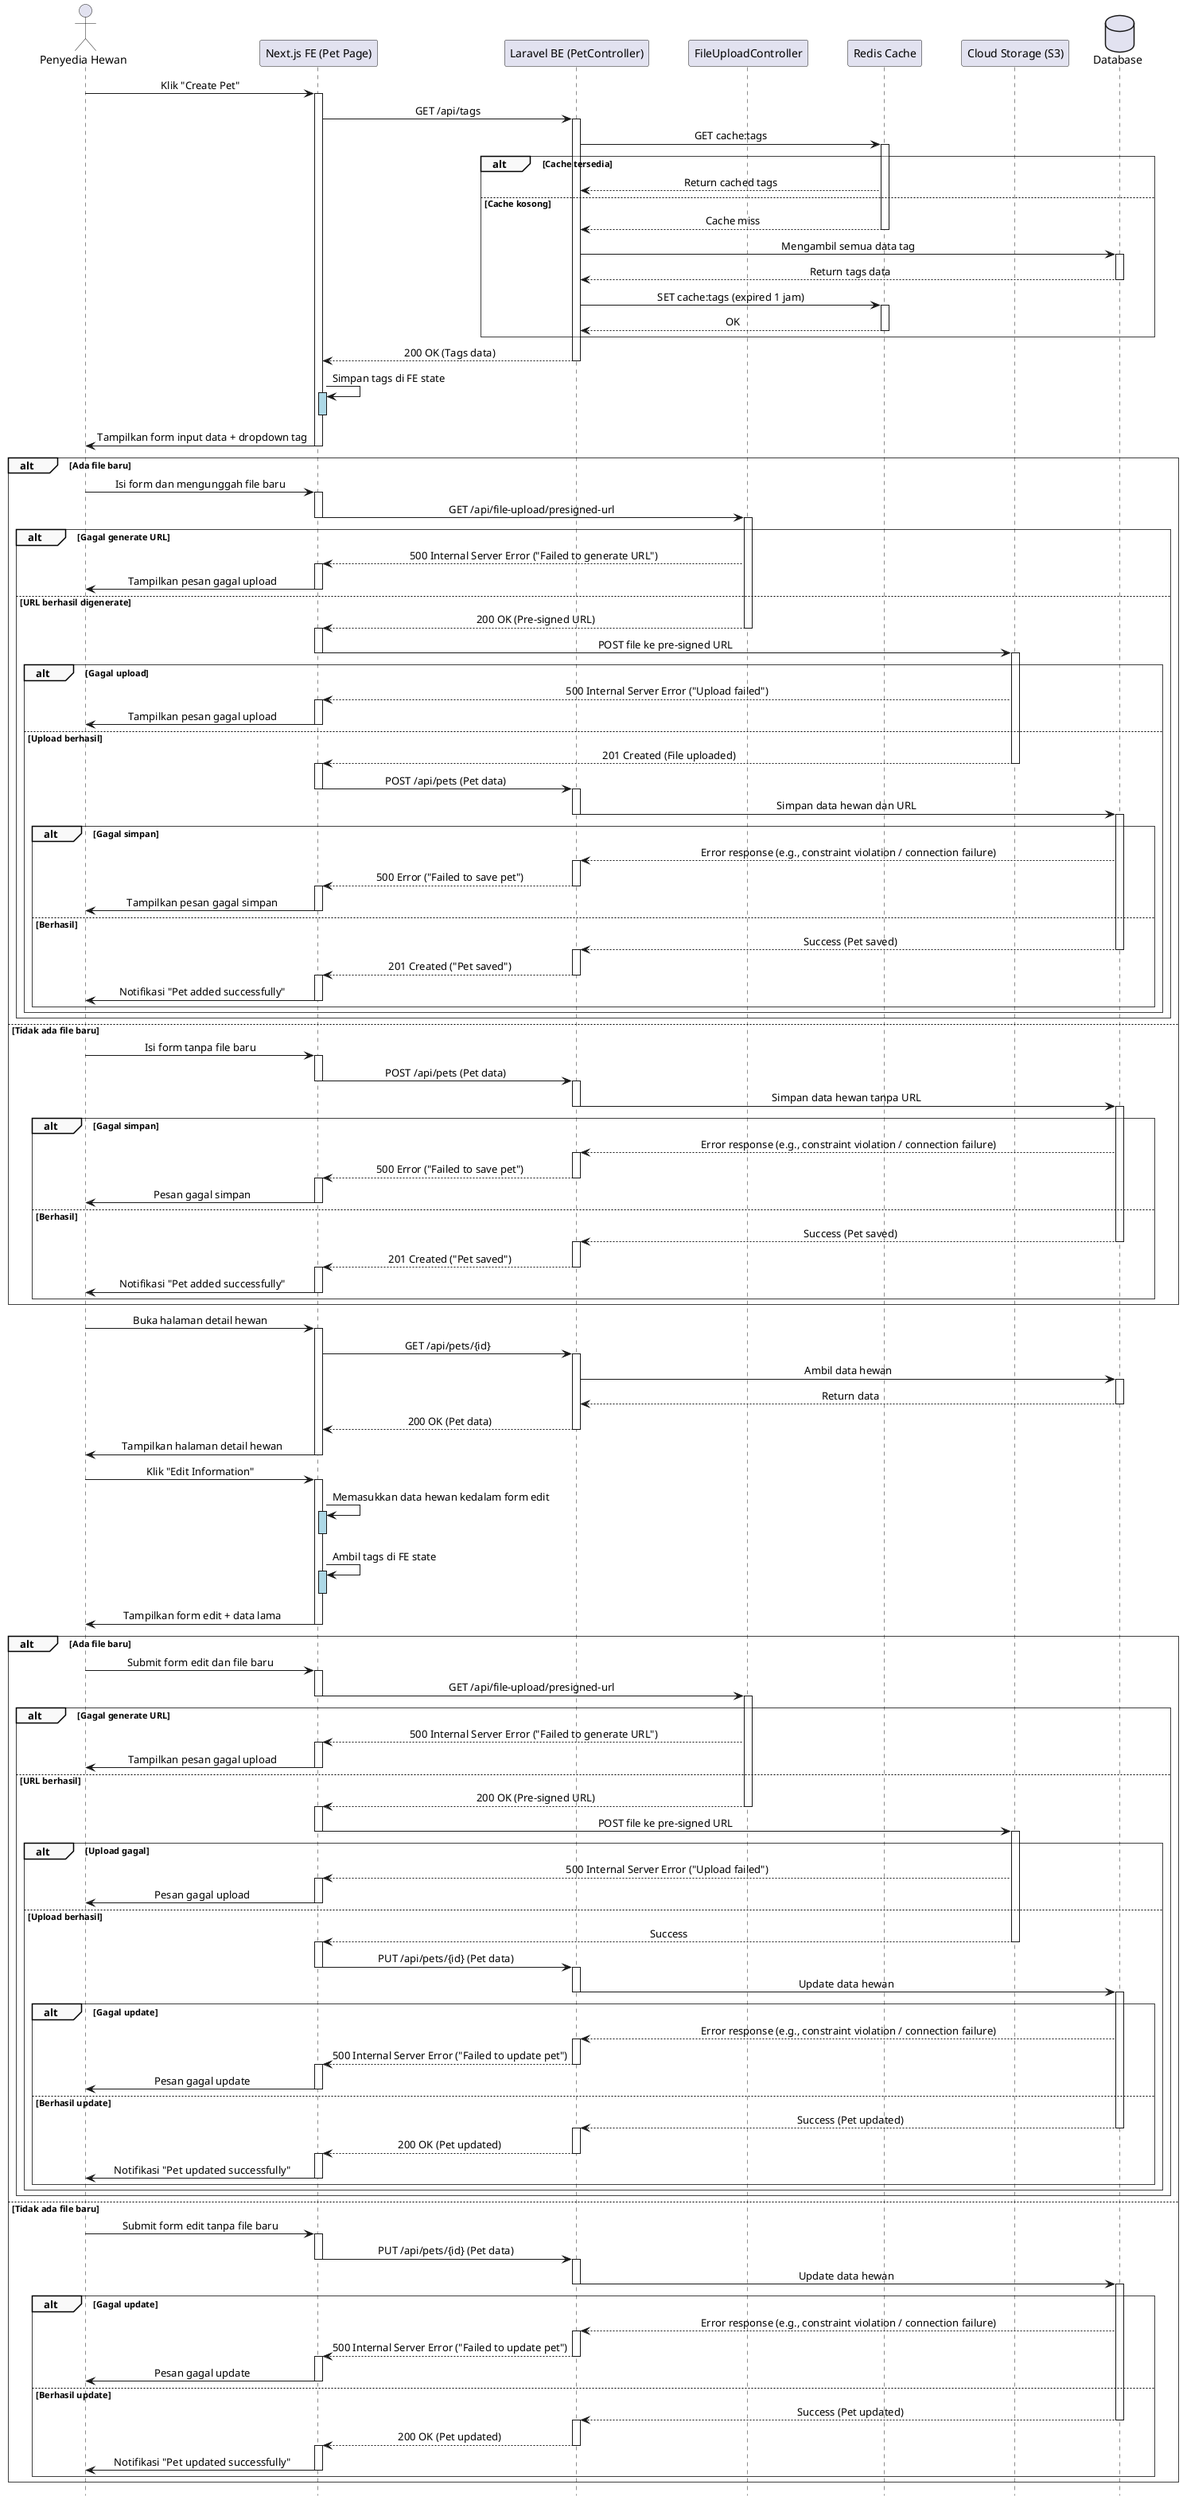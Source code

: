 @startuml
' === Styling ===
skinparam sequence {
    LifelineFooterStrategy none
    MessageAlign center
    ArrowThickness 1
    ParticipantPadding 20
    GroupBorderThickness 0.5
    GroupBackgroundColor #F9F9F9
}
hide footbox

' === Participants ===
actor "Penyedia Hewan" as Provider
participant "Next.js FE (Pet Page)" as FE
participant "Laravel BE (PetController)" as BE
participant "FileUploadController" as FileBE
participant "Redis Cache" as Redis
participant "Cloud Storage (S3)" as Storage
database "Database" as DB


'== A. Membuka Form Tambah Hewan ==
Provider -> FE: Klik "Create Pet"
activate FE
FE -> BE: GET /api/tags
activate BE
BE -> Redis: GET cache:tags
activate Redis

alt Cache tersedia
    Redis --> BE: Return cached tags
else Cache kosong
    Redis --> BE: Cache miss
    deactivate Redis
    BE -> DB: Mengambil semua data tag
    activate DB
    DB --> BE: Return tags data
    deactivate DB
    BE -> Redis: SET cache:tags (expired 1 jam)
    activate Redis
    Redis --> BE: OK
    deactivate Redis
end
BE --> FE: 200 OK (Tags data)
deactivate BE
FE -> FE: Simpan tags di FE state
activate FE #LightBlue
deactivate FE #LightBlue

FE -> Provider: Tampilkan form input data + dropdown tag
deactivate FE


'== B. Penambahan Hewan ==
alt Ada file baru
Provider -> FE: Isi form dan mengunggah file baru
activate FE
    FE -> FileBE: GET /api/file-upload/presigned-url
    deactivate FE
    activate FileBE

    alt Gagal generate URL
        FileBE --> FE: 500 Internal Server Error ("Failed to generate URL")
        activate FE
        FE -> Provider: Tampilkan pesan gagal upload
        deactivate FE
    else URL berhasil digenerate
        FileBE --> FE: 200 OK (Pre-signed URL)
        deactivate FileBE
        activate FE

        FE -> Storage: POST file ke pre-signed URL
        deactivate FE
        activate Storage

        alt Gagal upload
            Storage --> FE: 500 Internal Server Error ("Upload failed")
            activate FE
            FE -> Provider: Tampilkan pesan gagal upload
            deactivate FE
        else Upload berhasil
            Storage --> FE: 201 Created (File uploaded)
            deactivate Storage
            activate FE
            FE -> BE: POST /api/pets (Pet data)
            deactivate FE
            activate BE
            BE -> DB: Simpan data hewan dan URL
            deactivate BE
            activate DB

            alt Gagal simpan
                DB --> BE: Error response (e.g., constraint violation / connection failure)
                activate BE
                BE --> FE: 500 Error ("Failed to save pet")
                deactivate BE
                activate FE
                FE -> Provider: Tampilkan pesan gagal simpan
                deactivate FE
            else Berhasil
                DB --> BE: Success (Pet saved)
                deactivate DB
                activate BE

                BE --> FE: 201 Created ("Pet saved")
                deactivate BE
                activate FE
                FE -> Provider: Notifikasi "Pet added successfully"
                deactivate FE
            end
        end
    end
else Tidak ada file baru
    Provider -> FE: Isi form tanpa file baru
    activate FE
    FE -> BE: POST /api/pets (Pet data)
    deactivate FE
    activate BE
    BE -> DB: Simpan data hewan tanpa URL
    deactivate BE
    activate DB

    alt Gagal simpan
        DB --> BE: Error response (e.g., constraint violation / connection failure)
        activate BE
        BE --> FE: 500 Error ("Failed to save pet")
        deactivate BE
        activate FE
        FE -> Provider: Pesan gagal simpan
        deactivate FE
    else Berhasil
        DB --> BE: Success (Pet saved)
        deactivate DB
        activate BE
        BE --> FE: 201 Created ("Pet saved")
        deactivate BE
        activate FE
        FE -> Provider: Notifikasi "Pet added successfully"
        deactivate FE
    end
end
deactivate FE


'== C. Pengeditan Hewan ==
Provider -> FE: Buka halaman detail hewan
activate FE
FE -> BE: GET /api/pets/{id}
activate BE
BE -> DB: Ambil data hewan
activate DB
DB --> BE: Return data
deactivate DB
BE --> FE: 200 OK (Pet data)
deactivate BE
FE -> Provider: Tampilkan halaman detail hewan
deactivate FE


'== D. Edit dan Simpan Perubahan ==
Provider -> FE: Klik "Edit Information"
activate FE
'Provider -> FE: Klik "Edit Information"
'activate FE
'FE -> BE: GET /api/tags
'activate BE
'BE -> Redis: GET cache:tags
'activate Redis
'
'alt Cache tersedia
'    Redis --> BE: Return cached tags
'else Cache kosong
'    Redis --> BE: Cache miss
'    deactivate Redis
'    BE -> DB: Mengambil semua data tag
'    activate DB
'    DB --> BE: Return tags data
'    deactivate DB
'    BE -> Redis: SET cache:tags (expired 1 jam)
'    activate Redis
'    Redis --> BE: OK
'    deactivate Redis
'end
'BE --> FE: 200 OK (Tags data)

'deactivate BE
'FE -> FE: Simpan tags di FE state
FE -> FE: Memasukkan data hewan kedalam form edit
activate FE #LightBlue
deactivate FE #LightBlue
FE -> FE: Ambil tags di FE state
activate FE #LightBlue
deactivate FE #LightBlue
FE -> Provider: Tampilkan form edit + data lama
deactivate FE


'== E. Menyimpan Perubahan ==


alt Ada file baru
    Provider -> FE: Submit form edit dan file baru
    activate FE
    FE -> FileBE: GET /api/file-upload/presigned-url
    deactivate FE
    activate FileBE

    alt Gagal generate URL
        FileBE --> FE: 500 Internal Server Error ("Failed to generate URL")
        activate FE
        FE -> Provider: Tampilkan pesan gagal upload
        deactivate FE
    else URL berhasil
        FileBE --> FE: 200 OK (Pre-signed URL)
        deactivate FileBE
        activate FE
        FE -> Storage: POST file ke pre-signed URL
        deactivate FE
        activate Storage

        alt Upload gagal
            Storage --> FE: 500 Internal Server Error ("Upload failed")
            activate FE
            FE -> Provider: Pesan gagal upload
            deactivate FE
        else Upload berhasil
            Storage --> FE: Success
            deactivate Storage
            activate FE
            FE -> BE: PUT /api/pets/{id} (Pet data)
            deactivate FE
            activate BE
            BE -> DB: Update data hewan
            deactivate BE
            activate DB

            alt Gagal update
                DB --> BE: Error response (e.g., constraint violation / connection failure)
                activate BE
                BE --> FE: 500 Internal Server Error ("Failed to update pet")
                deactivate BE
                activate FE
                FE -> Provider: Pesan gagal update
                deactivate FE
            else Berhasil update
                DB --> BE: Success (Pet updated)
                deactivate DB
                activate BE
                BE --> FE: 200 OK (Pet updated)
                deactivate BE
                activate FE
                FE -> Provider: Notifikasi "Pet updated successfully"
                deactivate FE
            end
        end
    end
else Tidak ada file baru
    Provider -> FE: Submit form edit tanpa file baru
    activate FE
    FE -> BE: PUT /api/pets/{id} (Pet data)
    deactivate FE
    activate BE
    BE -> DB: Update data hewan
    deactivate BE
    activate DB

    alt Gagal update
        DB --> BE: Error response (e.g., constraint violation / connection failure)
        activate BE
        BE --> FE: 500 Internal Server Error ("Failed to update pet")
        deactivate BE
        activate FE
        FE -> Provider: Pesan gagal update
        deactivate FE
    else Berhasil update
        DB --> BE: Success (Pet updated)
        deactivate DB
        activate BE
        BE --> FE: 200 OK (Pet updated)
        deactivate BE
        activate FE
        FE -> Provider: Notifikasi "Pet updated successfully"
        deactivate FE
    end
end
deactivate FE

@enduml

